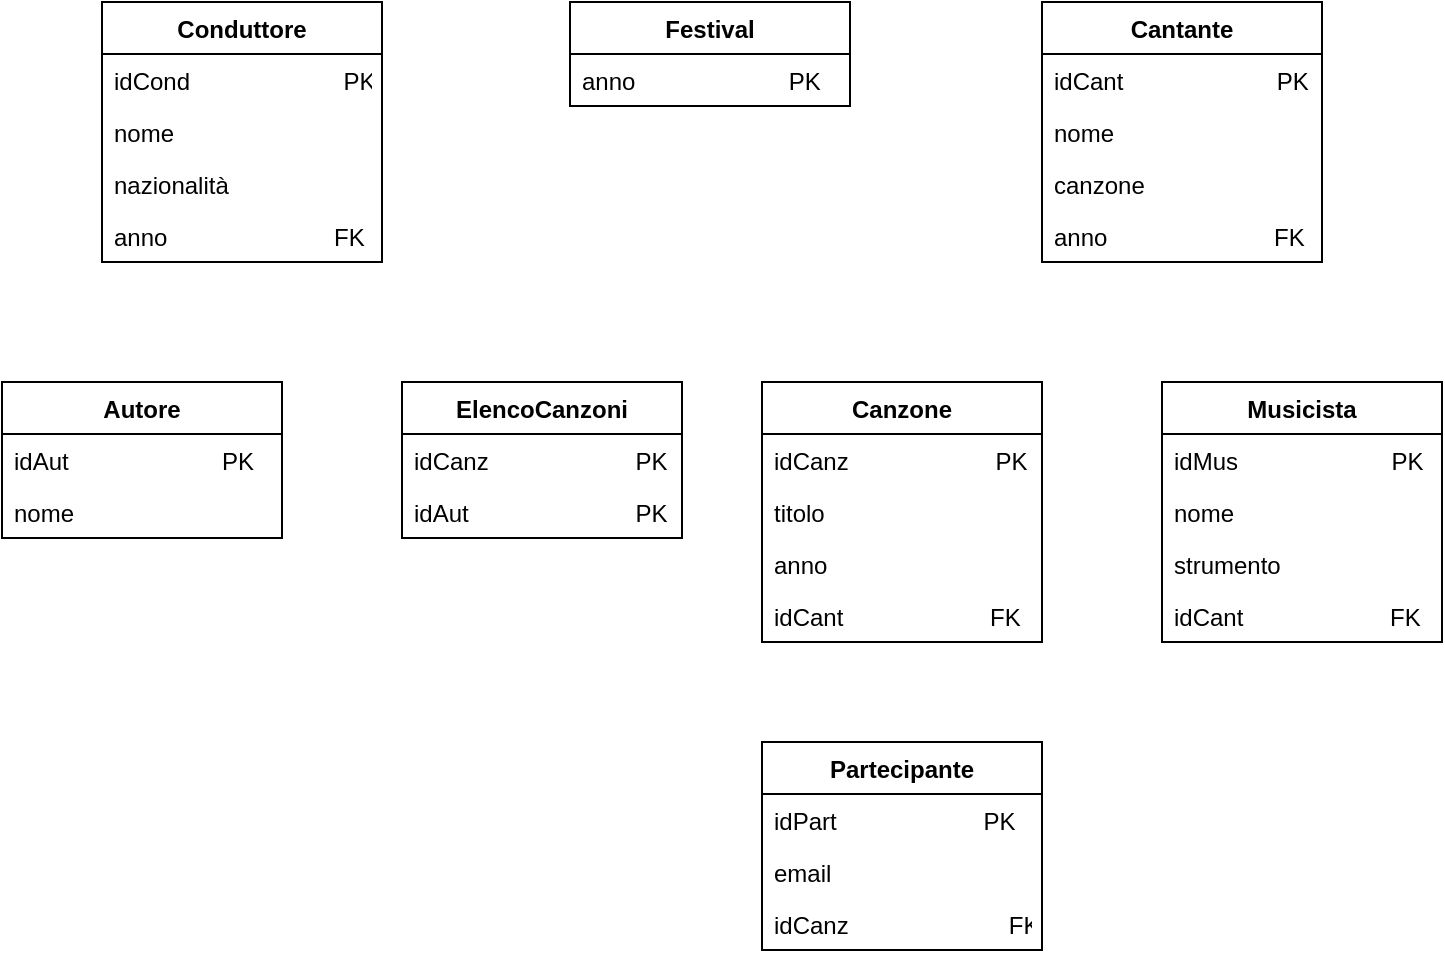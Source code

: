 <mxfile version="14.1.9" type="device"><diagram id="5omJ_y2ctdiPiqVo5sO4" name="Page-1"><mxGraphModel dx="724" dy="528" grid="1" gridSize="10" guides="1" tooltips="1" connect="1" arrows="1" fold="1" page="1" pageScale="1" pageWidth="827" pageHeight="1169" math="0" shadow="0"><root><mxCell id="0"/><mxCell id="1" parent="0"/><mxCell id="T4imWnO_qGdk26JZyEpa-3" value="Festival" style="swimlane;fontStyle=1;childLayout=stackLayout;horizontal=1;startSize=26;fillColor=none;horizontalStack=0;resizeParent=1;resizeParentMax=0;resizeLast=0;collapsible=1;marginBottom=0;" parent="1" vertex="1"><mxGeometry x="344" y="70" width="140" height="52" as="geometry"/></mxCell><mxCell id="T4imWnO_qGdk26JZyEpa-4" value="anno                       PK" style="text;strokeColor=none;fillColor=none;align=left;verticalAlign=top;spacingLeft=4;spacingRight=4;overflow=hidden;rotatable=0;points=[[0,0.5],[1,0.5]];portConstraint=eastwest;" parent="T4imWnO_qGdk26JZyEpa-3" vertex="1"><mxGeometry y="26" width="140" height="26" as="geometry"/></mxCell><mxCell id="T4imWnO_qGdk26JZyEpa-7" value="Conduttore" style="swimlane;fontStyle=1;childLayout=stackLayout;horizontal=1;startSize=26;fillColor=none;horizontalStack=0;resizeParent=1;resizeParentMax=0;resizeLast=0;collapsible=1;marginBottom=0;" parent="1" vertex="1"><mxGeometry x="110" y="70" width="140" height="130" as="geometry"/></mxCell><mxCell id="T4imWnO_qGdk26JZyEpa-8" value="idCond                       PK" style="text;strokeColor=none;fillColor=none;align=left;verticalAlign=top;spacingLeft=4;spacingRight=4;overflow=hidden;rotatable=0;points=[[0,0.5],[1,0.5]];portConstraint=eastwest;" parent="T4imWnO_qGdk26JZyEpa-7" vertex="1"><mxGeometry y="26" width="140" height="26" as="geometry"/></mxCell><mxCell id="T4imWnO_qGdk26JZyEpa-9" value="nome" style="text;strokeColor=none;fillColor=none;align=left;verticalAlign=top;spacingLeft=4;spacingRight=4;overflow=hidden;rotatable=0;points=[[0,0.5],[1,0.5]];portConstraint=eastwest;" parent="T4imWnO_qGdk26JZyEpa-7" vertex="1"><mxGeometry y="52" width="140" height="26" as="geometry"/></mxCell><mxCell id="T4imWnO_qGdk26JZyEpa-10" value="nazionalità" style="text;strokeColor=none;fillColor=none;align=left;verticalAlign=top;spacingLeft=4;spacingRight=4;overflow=hidden;rotatable=0;points=[[0,0.5],[1,0.5]];portConstraint=eastwest;" parent="T4imWnO_qGdk26JZyEpa-7" vertex="1"><mxGeometry y="78" width="140" height="26" as="geometry"/></mxCell><mxCell id="T4imWnO_qGdk26JZyEpa-16" value="anno                         FK" style="text;strokeColor=none;fillColor=none;align=left;verticalAlign=top;spacingLeft=4;spacingRight=4;overflow=hidden;rotatable=0;points=[[0,0.5],[1,0.5]];portConstraint=eastwest;" parent="T4imWnO_qGdk26JZyEpa-7" vertex="1"><mxGeometry y="104" width="140" height="26" as="geometry"/></mxCell><mxCell id="T4imWnO_qGdk26JZyEpa-11" value="Cantante" style="swimlane;fontStyle=1;childLayout=stackLayout;horizontal=1;startSize=26;fillColor=none;horizontalStack=0;resizeParent=1;resizeParentMax=0;resizeLast=0;collapsible=1;marginBottom=0;" parent="1" vertex="1"><mxGeometry x="580" y="70" width="140" height="130" as="geometry"/></mxCell><mxCell id="T4imWnO_qGdk26JZyEpa-12" value="idCant                       PK" style="text;strokeColor=none;fillColor=none;align=left;verticalAlign=top;spacingLeft=4;spacingRight=4;overflow=hidden;rotatable=0;points=[[0,0.5],[1,0.5]];portConstraint=eastwest;" parent="T4imWnO_qGdk26JZyEpa-11" vertex="1"><mxGeometry y="26" width="140" height="26" as="geometry"/></mxCell><mxCell id="T4imWnO_qGdk26JZyEpa-13" value="nome" style="text;strokeColor=none;fillColor=none;align=left;verticalAlign=top;spacingLeft=4;spacingRight=4;overflow=hidden;rotatable=0;points=[[0,0.5],[1,0.5]];portConstraint=eastwest;" parent="T4imWnO_qGdk26JZyEpa-11" vertex="1"><mxGeometry y="52" width="140" height="26" as="geometry"/></mxCell><mxCell id="T4imWnO_qGdk26JZyEpa-14" value="canzone" style="text;strokeColor=none;fillColor=none;align=left;verticalAlign=top;spacingLeft=4;spacingRight=4;overflow=hidden;rotatable=0;points=[[0,0.5],[1,0.5]];portConstraint=eastwest;" parent="T4imWnO_qGdk26JZyEpa-11" vertex="1"><mxGeometry y="78" width="140" height="26" as="geometry"/></mxCell><mxCell id="T4imWnO_qGdk26JZyEpa-15" value="anno                         FK" style="text;strokeColor=none;fillColor=none;align=left;verticalAlign=top;spacingLeft=4;spacingRight=4;overflow=hidden;rotatable=0;points=[[0,0.5],[1,0.5]];portConstraint=eastwest;" parent="T4imWnO_qGdk26JZyEpa-11" vertex="1"><mxGeometry y="104" width="140" height="26" as="geometry"/></mxCell><mxCell id="T4imWnO_qGdk26JZyEpa-17" value="Musicista" style="swimlane;fontStyle=1;childLayout=stackLayout;horizontal=1;startSize=26;fillColor=none;horizontalStack=0;resizeParent=1;resizeParentMax=0;resizeLast=0;collapsible=1;marginBottom=0;" parent="1" vertex="1"><mxGeometry x="640" y="260" width="140" height="130" as="geometry"/></mxCell><mxCell id="T4imWnO_qGdk26JZyEpa-18" value="idMus                       PK" style="text;strokeColor=none;fillColor=none;align=left;verticalAlign=top;spacingLeft=4;spacingRight=4;overflow=hidden;rotatable=0;points=[[0,0.5],[1,0.5]];portConstraint=eastwest;" parent="T4imWnO_qGdk26JZyEpa-17" vertex="1"><mxGeometry y="26" width="140" height="26" as="geometry"/></mxCell><mxCell id="T4imWnO_qGdk26JZyEpa-19" value="nome" style="text;strokeColor=none;fillColor=none;align=left;verticalAlign=top;spacingLeft=4;spacingRight=4;overflow=hidden;rotatable=0;points=[[0,0.5],[1,0.5]];portConstraint=eastwest;" parent="T4imWnO_qGdk26JZyEpa-17" vertex="1"><mxGeometry y="52" width="140" height="26" as="geometry"/></mxCell><mxCell id="T4imWnO_qGdk26JZyEpa-20" value="strumento" style="text;strokeColor=none;fillColor=none;align=left;verticalAlign=top;spacingLeft=4;spacingRight=4;overflow=hidden;rotatable=0;points=[[0,0.5],[1,0.5]];portConstraint=eastwest;" parent="T4imWnO_qGdk26JZyEpa-17" vertex="1"><mxGeometry y="78" width="140" height="26" as="geometry"/></mxCell><mxCell id="T4imWnO_qGdk26JZyEpa-21" value="idCant                      FK" style="text;strokeColor=none;fillColor=none;align=left;verticalAlign=top;spacingLeft=4;spacingRight=4;overflow=hidden;rotatable=0;points=[[0,0.5],[1,0.5]];portConstraint=eastwest;" parent="T4imWnO_qGdk26JZyEpa-17" vertex="1"><mxGeometry y="104" width="140" height="26" as="geometry"/></mxCell><mxCell id="T4imWnO_qGdk26JZyEpa-22" value="Canzone" style="swimlane;fontStyle=1;childLayout=stackLayout;horizontal=1;startSize=26;fillColor=none;horizontalStack=0;resizeParent=1;resizeParentMax=0;resizeLast=0;collapsible=1;marginBottom=0;" parent="1" vertex="1"><mxGeometry x="440" y="260" width="140" height="130" as="geometry"/></mxCell><mxCell id="T4imWnO_qGdk26JZyEpa-23" value="idCanz                      PK" style="text;strokeColor=none;fillColor=none;align=left;verticalAlign=top;spacingLeft=4;spacingRight=4;overflow=hidden;rotatable=0;points=[[0,0.5],[1,0.5]];portConstraint=eastwest;" parent="T4imWnO_qGdk26JZyEpa-22" vertex="1"><mxGeometry y="26" width="140" height="26" as="geometry"/></mxCell><mxCell id="T4imWnO_qGdk26JZyEpa-24" value="titolo" style="text;strokeColor=none;fillColor=none;align=left;verticalAlign=top;spacingLeft=4;spacingRight=4;overflow=hidden;rotatable=0;points=[[0,0.5],[1,0.5]];portConstraint=eastwest;" parent="T4imWnO_qGdk26JZyEpa-22" vertex="1"><mxGeometry y="52" width="140" height="26" as="geometry"/></mxCell><mxCell id="T4imWnO_qGdk26JZyEpa-25" value="anno" style="text;strokeColor=none;fillColor=none;align=left;verticalAlign=top;spacingLeft=4;spacingRight=4;overflow=hidden;rotatable=0;points=[[0,0.5],[1,0.5]];portConstraint=eastwest;" parent="T4imWnO_qGdk26JZyEpa-22" vertex="1"><mxGeometry y="78" width="140" height="26" as="geometry"/></mxCell><mxCell id="T4imWnO_qGdk26JZyEpa-26" value="idCant                      FK" style="text;strokeColor=none;fillColor=none;align=left;verticalAlign=top;spacingLeft=4;spacingRight=4;overflow=hidden;rotatable=0;points=[[0,0.5],[1,0.5]];portConstraint=eastwest;" parent="T4imWnO_qGdk26JZyEpa-22" vertex="1"><mxGeometry y="104" width="140" height="26" as="geometry"/></mxCell><mxCell id="T4imWnO_qGdk26JZyEpa-28" value="Autore" style="swimlane;fontStyle=1;childLayout=stackLayout;horizontal=1;startSize=26;fillColor=none;horizontalStack=0;resizeParent=1;resizeParentMax=0;resizeLast=0;collapsible=1;marginBottom=0;" parent="1" vertex="1"><mxGeometry x="60" y="260" width="140" height="78" as="geometry"/></mxCell><mxCell id="T4imWnO_qGdk26JZyEpa-29" value="idAut                       PK" style="text;strokeColor=none;fillColor=none;align=left;verticalAlign=top;spacingLeft=4;spacingRight=4;overflow=hidden;rotatable=0;points=[[0,0.5],[1,0.5]];portConstraint=eastwest;" parent="T4imWnO_qGdk26JZyEpa-28" vertex="1"><mxGeometry y="26" width="140" height="26" as="geometry"/></mxCell><mxCell id="T4imWnO_qGdk26JZyEpa-30" value="nome" style="text;strokeColor=none;fillColor=none;align=left;verticalAlign=top;spacingLeft=4;spacingRight=4;overflow=hidden;rotatable=0;points=[[0,0.5],[1,0.5]];portConstraint=eastwest;" parent="T4imWnO_qGdk26JZyEpa-28" vertex="1"><mxGeometry y="52" width="140" height="26" as="geometry"/></mxCell><mxCell id="T4imWnO_qGdk26JZyEpa-34" value="ElencoCanzoni" style="swimlane;fontStyle=1;childLayout=stackLayout;horizontal=1;startSize=26;fillColor=none;horizontalStack=0;resizeParent=1;resizeParentMax=0;resizeLast=0;collapsible=1;marginBottom=0;" parent="1" vertex="1"><mxGeometry x="260" y="260" width="140" height="78" as="geometry"/></mxCell><mxCell id="T4imWnO_qGdk26JZyEpa-38" value="idCanz                      PK" style="text;strokeColor=none;fillColor=none;align=left;verticalAlign=top;spacingLeft=4;spacingRight=4;overflow=hidden;rotatable=0;points=[[0,0.5],[1,0.5]];portConstraint=eastwest;" parent="T4imWnO_qGdk26JZyEpa-34" vertex="1"><mxGeometry y="26" width="140" height="26" as="geometry"/></mxCell><mxCell id="T4imWnO_qGdk26JZyEpa-39" value="idAut                         PK" style="text;strokeColor=none;fillColor=none;align=left;verticalAlign=top;spacingLeft=4;spacingRight=4;overflow=hidden;rotatable=0;points=[[0,0.5],[1,0.5]];portConstraint=eastwest;" parent="T4imWnO_qGdk26JZyEpa-34" vertex="1"><mxGeometry y="52" width="140" height="26" as="geometry"/></mxCell><mxCell id="T4imWnO_qGdk26JZyEpa-40" value="Partecipante" style="swimlane;fontStyle=1;childLayout=stackLayout;horizontal=1;startSize=26;fillColor=none;horizontalStack=0;resizeParent=1;resizeParentMax=0;resizeLast=0;collapsible=1;marginBottom=0;" parent="1" vertex="1"><mxGeometry x="440" y="440" width="140" height="104" as="geometry"/></mxCell><mxCell id="T4imWnO_qGdk26JZyEpa-41" value="idPart                      PK" style="text;strokeColor=none;fillColor=none;align=left;verticalAlign=top;spacingLeft=4;spacingRight=4;overflow=hidden;rotatable=0;points=[[0,0.5],[1,0.5]];portConstraint=eastwest;" parent="T4imWnO_qGdk26JZyEpa-40" vertex="1"><mxGeometry y="26" width="140" height="26" as="geometry"/></mxCell><mxCell id="T4imWnO_qGdk26JZyEpa-42" value="email" style="text;strokeColor=none;fillColor=none;align=left;verticalAlign=top;spacingLeft=4;spacingRight=4;overflow=hidden;rotatable=0;points=[[0,0.5],[1,0.5]];portConstraint=eastwest;" parent="T4imWnO_qGdk26JZyEpa-40" vertex="1"><mxGeometry y="52" width="140" height="26" as="geometry"/></mxCell><mxCell id="T4imWnO_qGdk26JZyEpa-45" value="idCanz                        FK" style="text;strokeColor=none;fillColor=none;align=left;verticalAlign=top;spacingLeft=4;spacingRight=4;overflow=hidden;rotatable=0;points=[[0,0.5],[1,0.5]];portConstraint=eastwest;" parent="T4imWnO_qGdk26JZyEpa-40" vertex="1"><mxGeometry y="78" width="140" height="26" as="geometry"/></mxCell></root></mxGraphModel></diagram></mxfile>